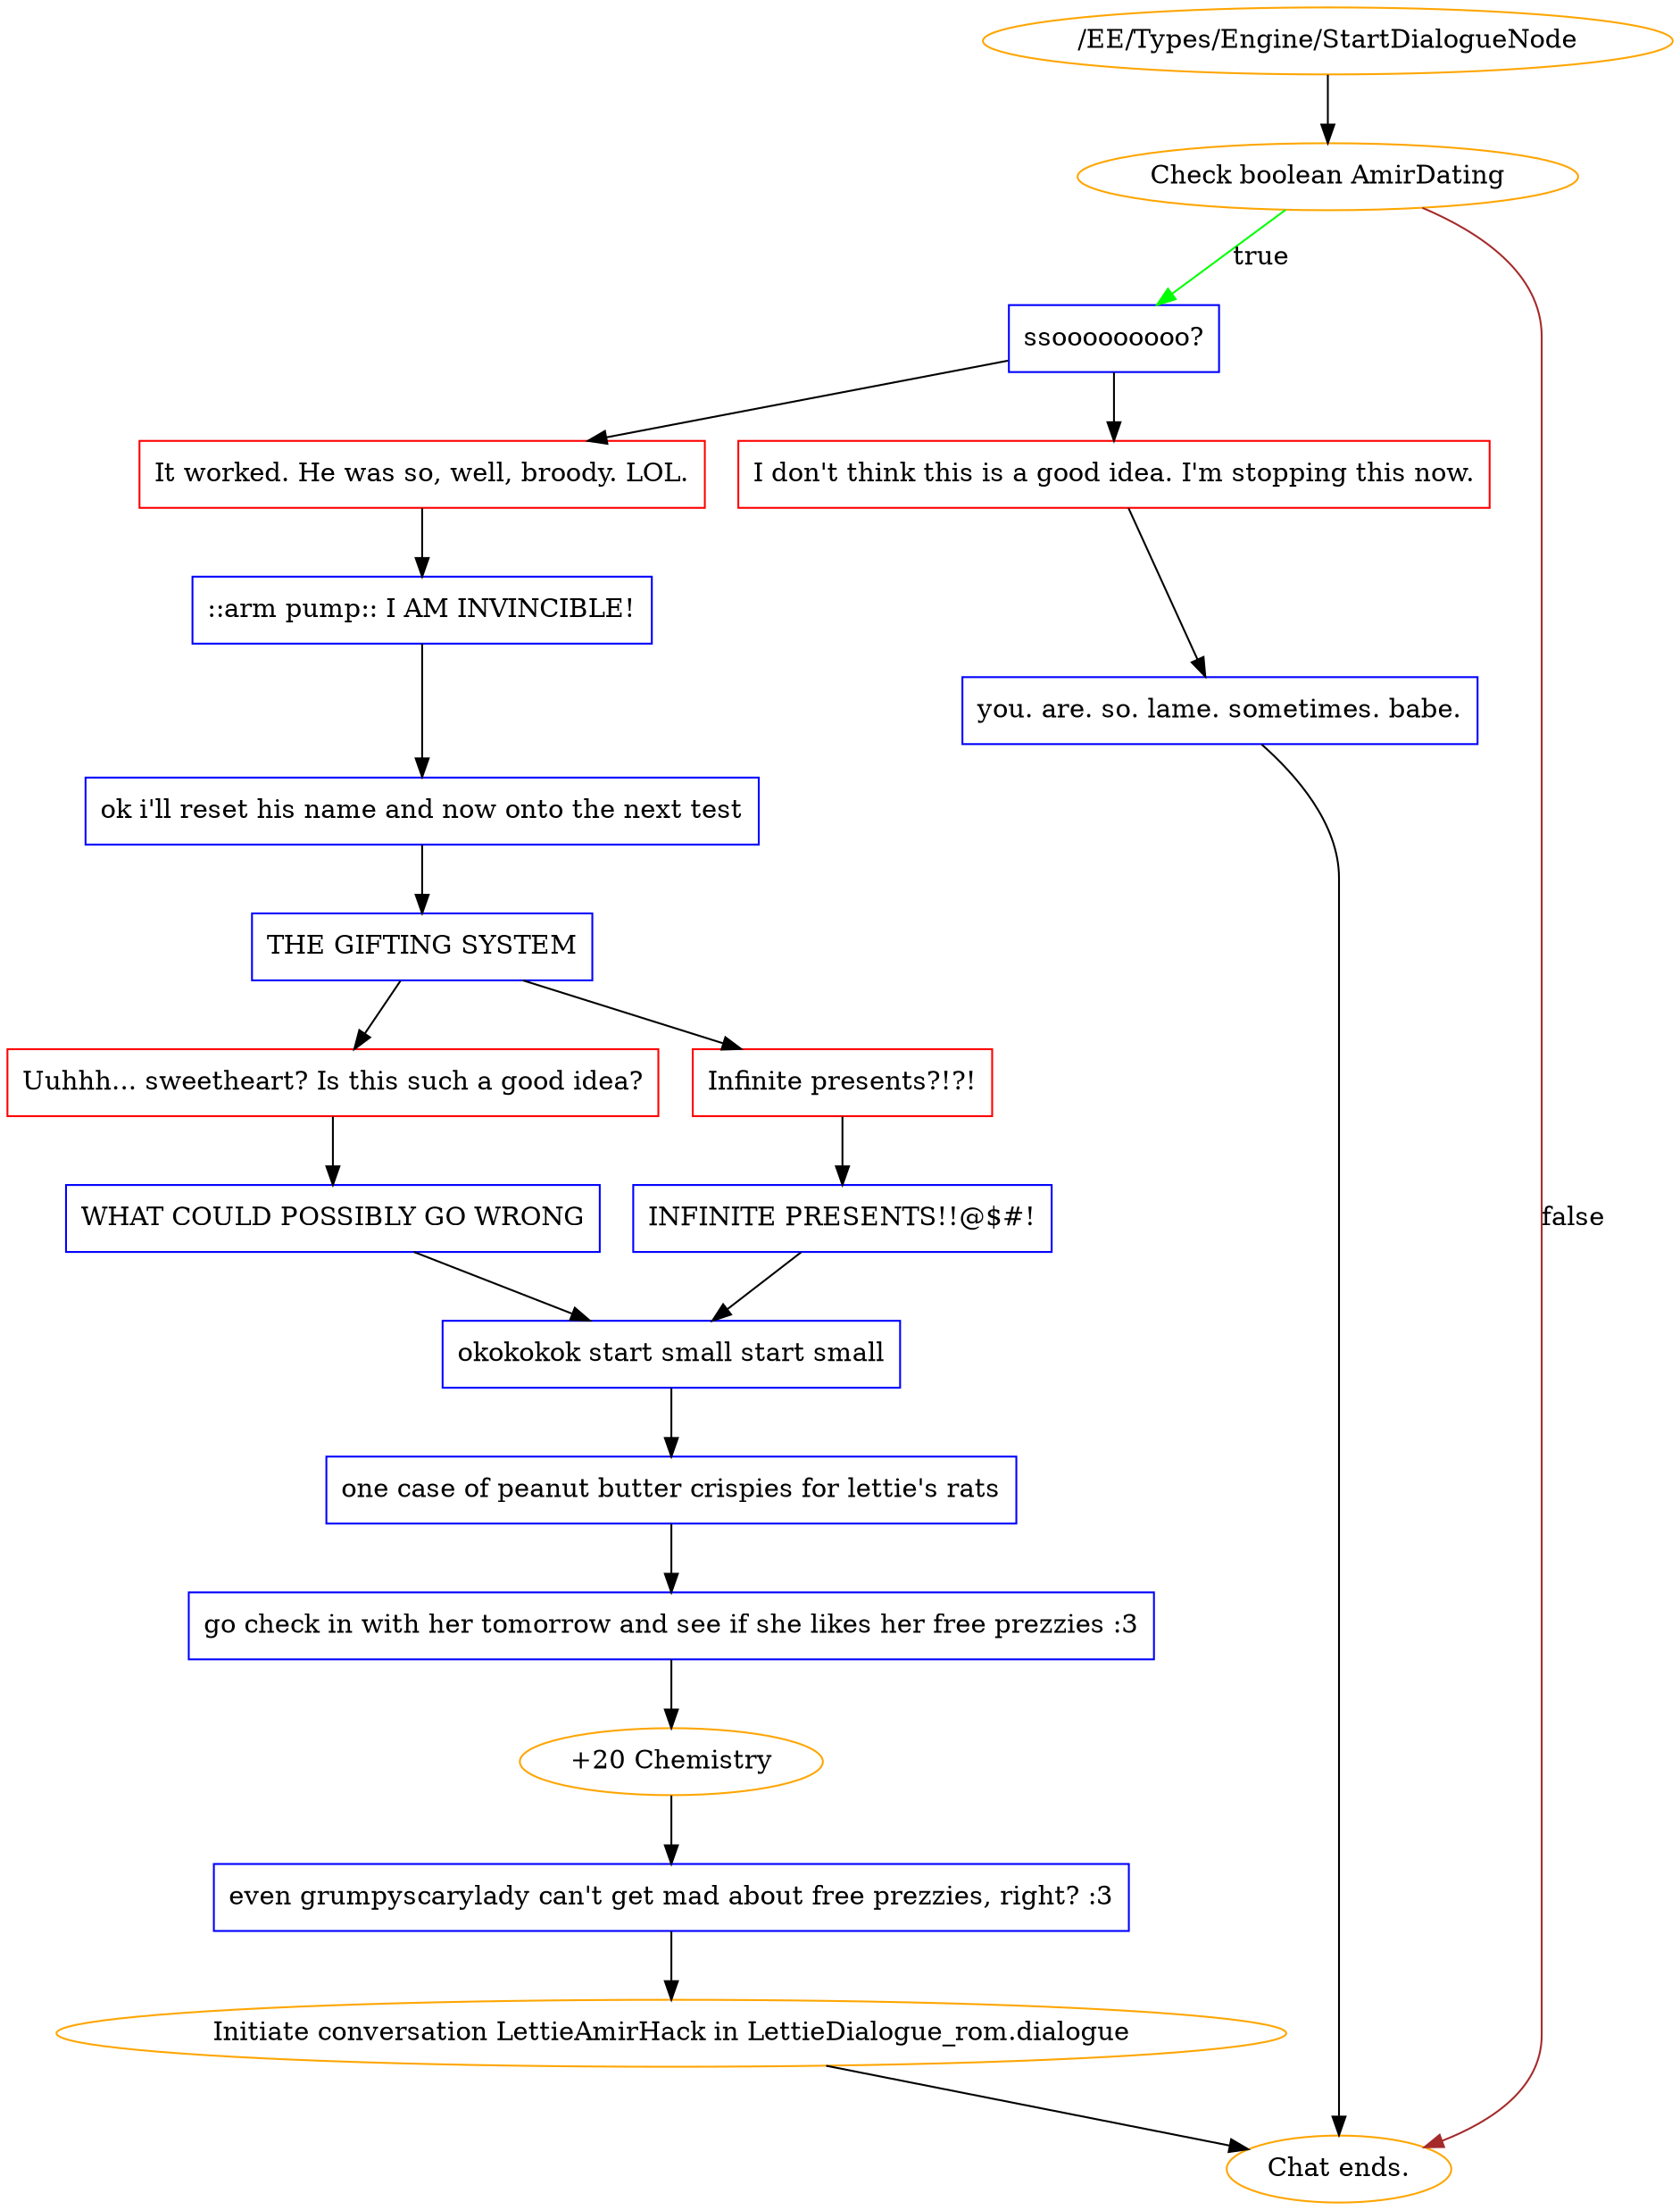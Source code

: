 digraph {
	3269 [label="/EE/Types/Engine/StartDialogueNode",color=orange];
		3269 -> 3270;
	3270 [label="Check boolean AmirDating",color=orange];
		3270 -> 3271 [label=true,color=green];
		3270 -> "Chat ends." [label=false,color=brown];
	3271 [label="ssooooooooo?",shape=box,color=blue];
		3271 -> 3273;
		3271 -> 3274;
	"Chat ends." [color=orange];
	3273 [label="It worked. He was so, well, broody. LOL.",shape=box,color=red];
		3273 -> 3275;
	3274 [label="I don't think this is a good idea. I'm stopping this now.",shape=box,color=red];
		3274 -> 3276;
	3275 [label="::arm pump:: I AM INVINCIBLE!",shape=box,color=blue];
		3275 -> 3278;
	3276 [label="you. are. so. lame. sometimes. babe.",shape=box,color=blue];
		3276 -> "Chat ends.";
	3278 [label="ok i'll reset his name and now onto the next test",shape=box,color=blue];
		3278 -> 3279;
	"Chat ends." [color=orange];
	3279 [label="THE GIFTING SYSTEM",shape=box,color=blue];
		3279 -> 3280;
		3279 -> 3281;
	3280 [label="Uuhhh... sweetheart? Is this such a good idea?",shape=box,color=red];
		3280 -> 3282;
	3281 [label="Infinite presents?!?!",shape=box,color=red];
		3281 -> 3283;
	3282 [label="WHAT COULD POSSIBLY GO WRONG",shape=box,color=blue];
		3282 -> 3284;
	3283 [label="INFINITE PRESENTS!!@$#!",shape=box,color=blue];
		3283 -> 3284;
	3284 [label="okokokok start small start small",shape=box,color=blue];
		3284 -> 3285;
	3285 [label="one case of peanut butter crispies for lettie's rats",shape=box,color=blue];
		3285 -> 3286;
	3286 [label="go check in with her tomorrow and see if she likes her free prezzies :3",shape=box,color=blue];
		3286 -> 3288;
	3288 [label="+20 Chemistry",color=orange];
		3288 -> 3287;
	3287 [label="even grumpyscarylady can't get mad about free prezzies, right? :3",shape=box,color=blue];
		3287 -> 2636;
	2636 [label="Initiate conversation LettieAmirHack in LettieDialogue_rom.dialogue",color=orange];
		2636 -> "Chat ends.";
	"Chat ends." [color=orange];
}